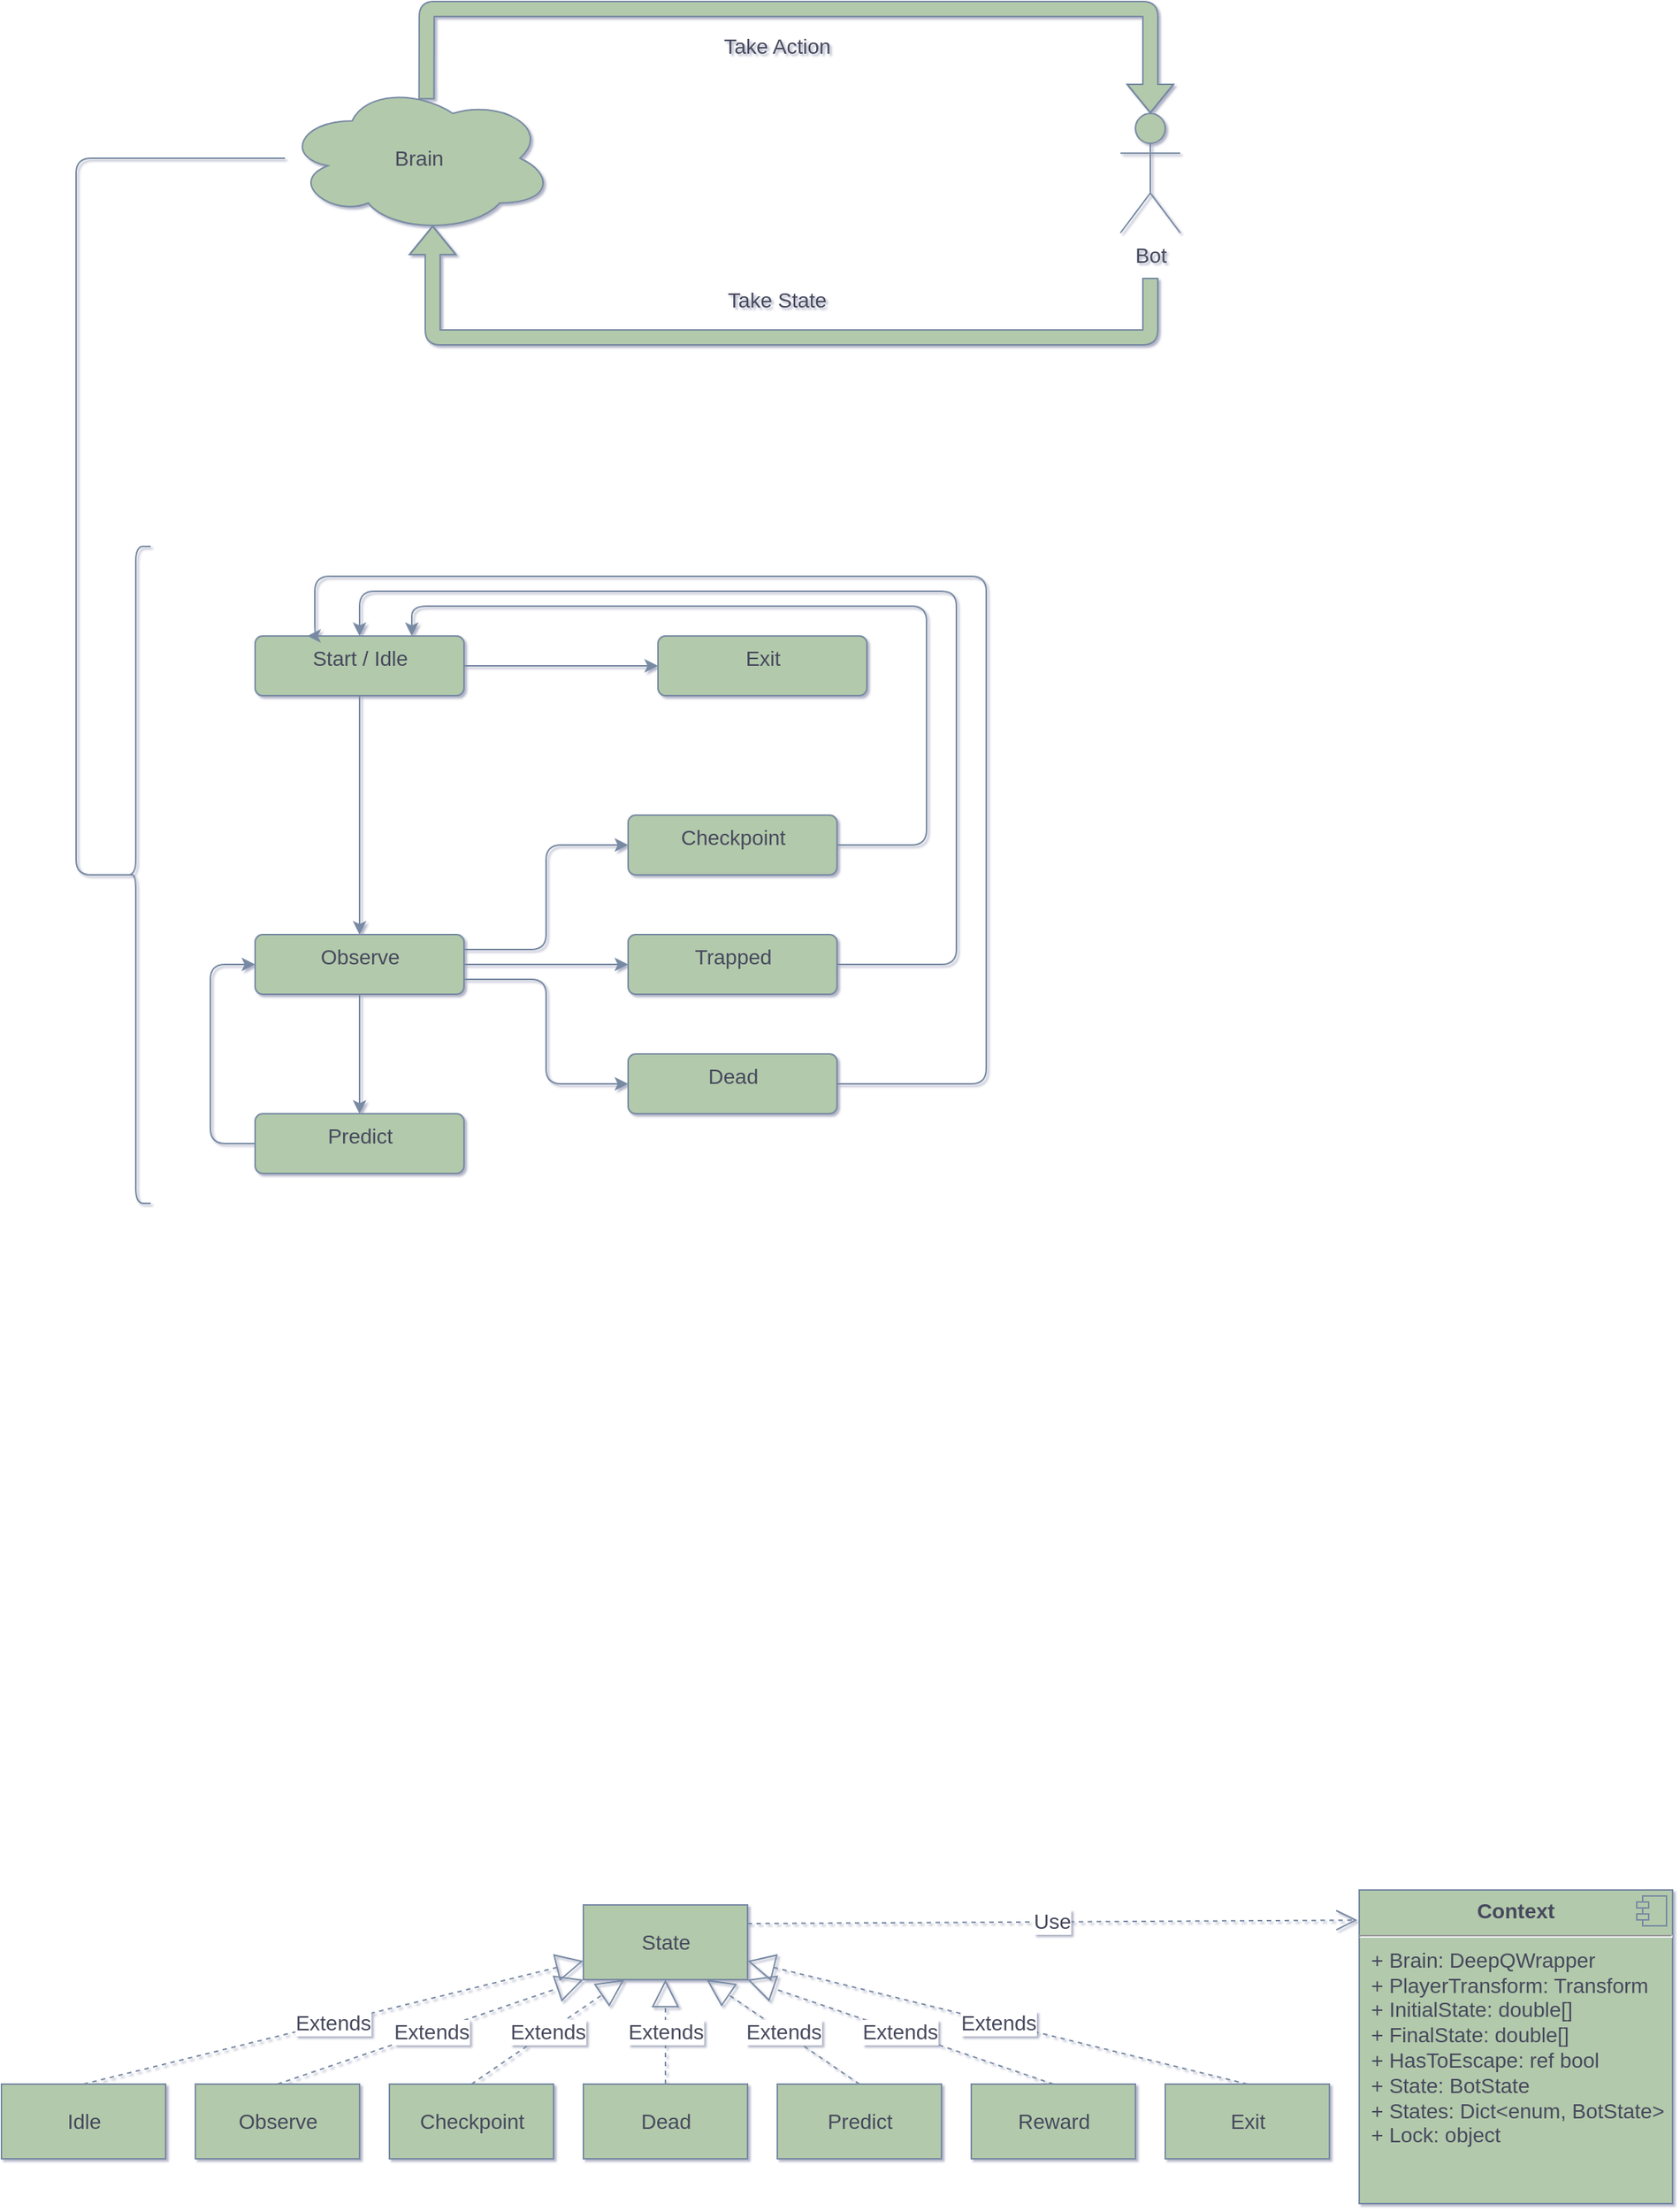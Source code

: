 <mxfile version="17.4.2" type="device"><diagram id="iCsuiFuQf3MJoZ6lKrPw" name="Page-1"><mxGraphModel dx="1102" dy="857" grid="1" gridSize="10" guides="1" tooltips="1" connect="1" arrows="1" fold="1" page="1" pageScale="1" pageWidth="1169" pageHeight="1654" math="0" shadow="1"><root><mxCell id="0"/><mxCell id="1" parent="0"/><mxCell id="KEx6jait5YToBHaotBIs-1" value="&lt;font style=&quot;font-size: 14px&quot;&gt;Bot&lt;br&gt;&lt;/font&gt;" style="shape=umlActor;verticalLabelPosition=bottom;verticalAlign=top;html=1;outlineConnect=0;rounded=0;sketch=0;fontColor=#46495D;strokeColor=#788AA3;fillColor=#B2C9AB;" parent="1" vertex="1"><mxGeometry x="760" y="200" width="40" height="80" as="geometry"/></mxCell><mxCell id="KEx6jait5YToBHaotBIs-56" style="edgeStyle=orthogonalEdgeStyle;rounded=1;sketch=0;orthogonalLoop=1;jettySize=auto;html=1;entryX=0.1;entryY=0.5;entryDx=0;entryDy=0;entryPerimeter=0;fontSize=14;fontColor=#46495D;strokeColor=#788AA3;strokeWidth=1;fillColor=#B2C9AB;elbow=vertical;endArrow=none;endFill=0;" parent="1" source="KEx6jait5YToBHaotBIs-2" target="KEx6jait5YToBHaotBIs-55" edge="1"><mxGeometry relative="1" as="geometry"><Array as="points"><mxPoint x="60" y="230"/><mxPoint x="60" y="710"/></Array></mxGeometry></mxCell><mxCell id="KEx6jait5YToBHaotBIs-2" value="" style="ellipse;shape=cloud;whiteSpace=wrap;html=1;rounded=0;sketch=0;fontColor=#46495D;strokeColor=#788AA3;fillColor=#B2C9AB;" parent="1" vertex="1"><mxGeometry x="200" y="180" width="180" height="100" as="geometry"/></mxCell><mxCell id="KEx6jait5YToBHaotBIs-7" value="" style="curved=1;endArrow=classic;html=1;rounded=1;sketch=0;fontColor=#46495D;strokeColor=#788AA3;fillColor=#B2C9AB;shape=flexArrow;elbow=vertical;strokeWidth=1;exitX=0.527;exitY=0.106;exitDx=0;exitDy=0;exitPerimeter=0;entryX=0.5;entryY=0;entryDx=0;entryDy=0;entryPerimeter=0;" parent="1" source="KEx6jait5YToBHaotBIs-2" target="KEx6jait5YToBHaotBIs-1" edge="1"><mxGeometry width="50" height="50" relative="1" as="geometry"><mxPoint x="290" y="170" as="sourcePoint"/><mxPoint x="780" y="180" as="targetPoint"/><Array as="points"><mxPoint x="295" y="130"/><mxPoint x="780" y="130"/></Array></mxGeometry></mxCell><mxCell id="KEx6jait5YToBHaotBIs-8" value="" style="curved=1;endArrow=classic;html=1;rounded=1;sketch=0;fontColor=#46495D;strokeColor=#788AA3;strokeWidth=1;fillColor=#B2C9AB;shape=flexArrow;elbow=vertical;entryX=0.55;entryY=0.95;entryDx=0;entryDy=0;entryPerimeter=0;" parent="1" target="KEx6jait5YToBHaotBIs-2" edge="1"><mxGeometry width="50" height="50" relative="1" as="geometry"><mxPoint x="780" y="310" as="sourcePoint"/><mxPoint x="590" y="350" as="targetPoint"/><Array as="points"><mxPoint x="780" y="350"/><mxPoint x="299" y="350"/></Array></mxGeometry></mxCell><mxCell id="KEx6jait5YToBHaotBIs-9" value="&lt;font style=&quot;font-size: 14px&quot;&gt;Brain&lt;/font&gt;" style="text;html=1;strokeColor=none;fillColor=none;align=center;verticalAlign=middle;whiteSpace=wrap;rounded=0;sketch=0;fontColor=#46495D;" parent="1" vertex="1"><mxGeometry x="260" y="215" width="60" height="30" as="geometry"/></mxCell><mxCell id="KEx6jait5YToBHaotBIs-10" value="Take State" style="text;html=1;strokeColor=none;fillColor=none;align=center;verticalAlign=middle;whiteSpace=wrap;rounded=0;sketch=0;fontSize=14;fontColor=#46495D;" parent="1" vertex="1"><mxGeometry x="490" y="310" width="80" height="30" as="geometry"/></mxCell><mxCell id="KEx6jait5YToBHaotBIs-11" value="Take Action" style="text;html=1;strokeColor=none;fillColor=none;align=center;verticalAlign=middle;whiteSpace=wrap;rounded=0;sketch=0;fontSize=14;fontColor=#46495D;" parent="1" vertex="1"><mxGeometry x="485" y="140" width="90" height="30" as="geometry"/></mxCell><mxCell id="4pqKqnPh9DNTyT3OFcwn-12" style="edgeStyle=orthogonalEdgeStyle;rounded=1;sketch=0;orthogonalLoop=1;jettySize=auto;html=1;entryX=0;entryY=0.5;entryDx=0;entryDy=0;fontColor=#46495D;strokeColor=#788AA3;fillColor=#B2C9AB;elbow=vertical;" parent="1" source="KEx6jait5YToBHaotBIs-30" target="TCNMD2DaGpju5UeUTW1a-1" edge="1"><mxGeometry relative="1" as="geometry"/></mxCell><mxCell id="4pqKqnPh9DNTyT3OFcwn-14" style="edgeStyle=orthogonalEdgeStyle;rounded=1;sketch=0;orthogonalLoop=1;jettySize=auto;html=1;entryX=0.5;entryY=0;entryDx=0;entryDy=0;fontColor=#46495D;strokeColor=#788AA3;fillColor=#B2C9AB;elbow=vertical;" parent="1" source="KEx6jait5YToBHaotBIs-30" target="KEx6jait5YToBHaotBIs-31" edge="1"><mxGeometry relative="1" as="geometry"/></mxCell><mxCell id="KEx6jait5YToBHaotBIs-30" value="Start / Idle" style="html=1;align=center;verticalAlign=top;rounded=1;absoluteArcSize=1;arcSize=10;dashed=0;sketch=0;fontSize=14;fontColor=#46495D;strokeColor=#788AA3;fillColor=#B2C9AB;" parent="1" vertex="1"><mxGeometry x="180" y="550" width="140" height="40" as="geometry"/></mxCell><mxCell id="4pqKqnPh9DNTyT3OFcwn-2" style="edgeStyle=orthogonalEdgeStyle;rounded=0;orthogonalLoop=1;jettySize=auto;html=1;entryX=0.5;entryY=0;entryDx=0;entryDy=0;strokeColor=#788AA3;fontColor=#46495D;" parent="1" source="KEx6jait5YToBHaotBIs-31" target="KEx6jait5YToBHaotBIs-36" edge="1"><mxGeometry relative="1" as="geometry"/></mxCell><mxCell id="4pqKqnPh9DNTyT3OFcwn-6" style="edgeStyle=orthogonalEdgeStyle;rounded=1;sketch=0;orthogonalLoop=1;jettySize=auto;elbow=vertical;html=1;entryX=0;entryY=0.5;entryDx=0;entryDy=0;fontColor=#46495D;strokeColor=#788AA3;fillColor=#B2C9AB;" parent="1" source="KEx6jait5YToBHaotBIs-31" target="4pqKqnPh9DNTyT3OFcwn-1" edge="1"><mxGeometry relative="1" as="geometry"/></mxCell><mxCell id="4pqKqnPh9DNTyT3OFcwn-7" style="edgeStyle=orthogonalEdgeStyle;rounded=1;sketch=0;orthogonalLoop=1;jettySize=auto;html=1;entryX=0;entryY=0.5;entryDx=0;entryDy=0;fontColor=#46495D;strokeColor=#788AA3;fillColor=#B2C9AB;elbow=vertical;exitX=1;exitY=0.25;exitDx=0;exitDy=0;" parent="1" source="KEx6jait5YToBHaotBIs-31" target="KEx6jait5YToBHaotBIs-33" edge="1"><mxGeometry relative="1" as="geometry"/></mxCell><mxCell id="4pqKqnPh9DNTyT3OFcwn-8" style="edgeStyle=orthogonalEdgeStyle;rounded=1;sketch=0;orthogonalLoop=1;jettySize=auto;html=1;exitX=1;exitY=0.75;exitDx=0;exitDy=0;entryX=0;entryY=0.5;entryDx=0;entryDy=0;fontColor=#46495D;strokeColor=#788AA3;fillColor=#B2C9AB;elbow=vertical;" parent="1" source="KEx6jait5YToBHaotBIs-31" target="KEx6jait5YToBHaotBIs-34" edge="1"><mxGeometry relative="1" as="geometry"/></mxCell><mxCell id="KEx6jait5YToBHaotBIs-31" value="Observe" style="html=1;align=center;verticalAlign=top;rounded=1;absoluteArcSize=1;arcSize=10;dashed=0;sketch=0;fontSize=14;fontColor=#46495D;strokeColor=#788AA3;fillColor=#B2C9AB;" parent="1" vertex="1"><mxGeometry x="180" y="750" width="140" height="40" as="geometry"/></mxCell><mxCell id="4pqKqnPh9DNTyT3OFcwn-9" style="edgeStyle=orthogonalEdgeStyle;rounded=1;sketch=0;orthogonalLoop=1;jettySize=auto;html=1;entryX=0.75;entryY=0;entryDx=0;entryDy=0;fontColor=#46495D;strokeColor=#788AA3;fillColor=#B2C9AB;elbow=vertical;" parent="1" source="KEx6jait5YToBHaotBIs-33" target="KEx6jait5YToBHaotBIs-30" edge="1"><mxGeometry relative="1" as="geometry"><Array as="points"><mxPoint x="630" y="690"/><mxPoint x="630" y="530"/><mxPoint x="285" y="530"/></Array></mxGeometry></mxCell><mxCell id="KEx6jait5YToBHaotBIs-33" value="Checkpoint" style="html=1;align=center;verticalAlign=top;rounded=1;absoluteArcSize=1;arcSize=10;dashed=0;sketch=0;fontSize=14;fontColor=#46495D;strokeColor=#788AA3;fillColor=#B2C9AB;" parent="1" vertex="1"><mxGeometry x="430" y="670" width="140" height="40" as="geometry"/></mxCell><mxCell id="4pqKqnPh9DNTyT3OFcwn-11" style="edgeStyle=orthogonalEdgeStyle;rounded=1;sketch=0;orthogonalLoop=1;jettySize=auto;html=1;entryX=0.25;entryY=0;entryDx=0;entryDy=0;fontColor=#46495D;strokeColor=#788AA3;fillColor=#B2C9AB;elbow=vertical;" parent="1" source="KEx6jait5YToBHaotBIs-34" target="KEx6jait5YToBHaotBIs-30" edge="1"><mxGeometry relative="1" as="geometry"><Array as="points"><mxPoint x="670" y="850"/><mxPoint x="670" y="510"/><mxPoint x="220" y="510"/><mxPoint x="220" y="550"/></Array></mxGeometry></mxCell><mxCell id="KEx6jait5YToBHaotBIs-34" value="Dead" style="html=1;align=center;verticalAlign=top;rounded=1;absoluteArcSize=1;arcSize=10;dashed=0;sketch=0;fontSize=14;fontColor=#46495D;strokeColor=#788AA3;fillColor=#B2C9AB;" parent="1" vertex="1"><mxGeometry x="430" y="830" width="140" height="40" as="geometry"/></mxCell><mxCell id="4pqKqnPh9DNTyT3OFcwn-4" style="edgeStyle=elbowEdgeStyle;rounded=1;sketch=0;orthogonalLoop=1;jettySize=auto;html=1;entryX=0;entryY=0.5;entryDx=0;entryDy=0;fontColor=#46495D;strokeColor=#788AA3;fillColor=#B2C9AB;elbow=vertical;" parent="1" source="KEx6jait5YToBHaotBIs-36" target="KEx6jait5YToBHaotBIs-31" edge="1"><mxGeometry relative="1" as="geometry"><Array as="points"><mxPoint x="150" y="840"/><mxPoint x="250" y="920"/></Array></mxGeometry></mxCell><mxCell id="KEx6jait5YToBHaotBIs-36" value="Predict" style="html=1;align=center;verticalAlign=top;rounded=1;absoluteArcSize=1;arcSize=10;dashed=0;sketch=0;fontSize=14;fontColor=#46495D;strokeColor=#788AA3;fillColor=#B2C9AB;" parent="1" vertex="1"><mxGeometry x="180" y="870" width="140" height="40" as="geometry"/></mxCell><mxCell id="KEx6jait5YToBHaotBIs-55" value="" style="shape=curlyBracket;whiteSpace=wrap;html=1;rounded=1;sketch=0;fontSize=14;fontColor=#46495D;strokeColor=#788AA3;fillColor=#B2C9AB;" parent="1" vertex="1"><mxGeometry x="90" y="490" width="20" height="440" as="geometry"/></mxCell><mxCell id="KEx6jait5YToBHaotBIs-60" value="&lt;p style=&quot;margin: 0px ; margin-top: 6px ; text-align: center&quot;&gt;&lt;b&gt;Context&lt;/b&gt;&lt;/p&gt;&lt;hr&gt;&lt;p style=&quot;margin: 0px ; margin-left: 8px&quot;&gt;+ Brain: DeepQWrapper&lt;/p&gt;&lt;p style=&quot;margin: 0px ; margin-left: 8px&quot;&gt;+ PlayerTransform: Transform&lt;br&gt;+ InitialState: double[]&lt;/p&gt;&lt;p style=&quot;margin: 0px ; margin-left: 8px&quot;&gt;+ FinalState: double[]&lt;/p&gt;&lt;p style=&quot;margin: 0px ; margin-left: 8px&quot;&gt;+ HasToEscape: ref bool&lt;/p&gt;&lt;p style=&quot;margin: 0px ; margin-left: 8px&quot;&gt;+ State: BotState&lt;/p&gt;&lt;p style=&quot;margin: 0px ; margin-left: 8px&quot;&gt;+ States: Dict&amp;lt;enum, BotState&amp;gt;&lt;/p&gt;&lt;p style=&quot;margin: 0px ; margin-left: 8px&quot;&gt;+ Lock: object&lt;/p&gt;" style="align=left;overflow=fill;html=1;dropTarget=0;rounded=0;sketch=0;fontSize=14;fontColor=#46495D;strokeColor=#788AA3;fillColor=#B2C9AB;" parent="1" vertex="1"><mxGeometry x="920" y="1390" width="210" height="210" as="geometry"/></mxCell><mxCell id="KEx6jait5YToBHaotBIs-61" value="" style="shape=component;jettyWidth=8;jettyHeight=4;rounded=0;sketch=0;fontSize=14;fontColor=#46495D;strokeColor=#788AA3;fillColor=#B2C9AB;" parent="KEx6jait5YToBHaotBIs-60" vertex="1"><mxGeometry x="1" width="20" height="20" relative="1" as="geometry"><mxPoint x="-24" y="4" as="offset"/></mxGeometry></mxCell><mxCell id="KEx6jait5YToBHaotBIs-62" value="State" style="html=1;rounded=0;sketch=0;fontSize=14;fontColor=#46495D;strokeColor=#788AA3;fillColor=#B2C9AB;" parent="1" vertex="1"><mxGeometry x="400" y="1400" width="110" height="50" as="geometry"/></mxCell><mxCell id="KEx6jait5YToBHaotBIs-63" value="Observe" style="html=1;rounded=0;sketch=0;fontSize=14;fontColor=#46495D;strokeColor=#788AA3;fillColor=#B2C9AB;" parent="1" vertex="1"><mxGeometry x="140" y="1520" width="110" height="50" as="geometry"/></mxCell><mxCell id="KEx6jait5YToBHaotBIs-64" value="Checkpoint" style="html=1;rounded=0;sketch=0;fontSize=14;fontColor=#46495D;strokeColor=#788AA3;fillColor=#B2C9AB;" parent="1" vertex="1"><mxGeometry x="270" y="1520" width="110" height="50" as="geometry"/></mxCell><mxCell id="KEx6jait5YToBHaotBIs-65" value="Dead" style="html=1;rounded=0;sketch=0;fontSize=14;fontColor=#46495D;strokeColor=#788AA3;fillColor=#B2C9AB;" parent="1" vertex="1"><mxGeometry x="400" y="1520" width="110" height="50" as="geometry"/></mxCell><mxCell id="KEx6jait5YToBHaotBIs-66" value="Predict" style="html=1;rounded=0;sketch=0;fontSize=14;fontColor=#46495D;strokeColor=#788AA3;fillColor=#B2C9AB;" parent="1" vertex="1"><mxGeometry x="530" y="1520" width="110" height="50" as="geometry"/></mxCell><mxCell id="KEx6jait5YToBHaotBIs-67" value="Reward" style="html=1;rounded=0;sketch=0;fontSize=14;fontColor=#46495D;strokeColor=#788AA3;fillColor=#B2C9AB;" parent="1" vertex="1"><mxGeometry x="660" y="1520" width="110" height="50" as="geometry"/></mxCell><mxCell id="KEx6jait5YToBHaotBIs-68" value="Extends" style="endArrow=block;endSize=16;endFill=0;html=1;rounded=1;dashed=1;sketch=0;fontSize=14;fontColor=#46495D;strokeColor=#788AA3;strokeWidth=1;fillColor=#B2C9AB;elbow=vertical;entryX=0;entryY=1;entryDx=0;entryDy=0;exitX=0.5;exitY=0;exitDx=0;exitDy=0;" parent="1" source="KEx6jait5YToBHaotBIs-63" target="KEx6jait5YToBHaotBIs-62" edge="1"><mxGeometry width="160" relative="1" as="geometry"><mxPoint x="160" y="1470" as="sourcePoint"/><mxPoint x="320" y="1470" as="targetPoint"/></mxGeometry></mxCell><mxCell id="KEx6jait5YToBHaotBIs-69" value="Extends" style="endArrow=block;endSize=16;endFill=0;html=1;rounded=1;dashed=1;sketch=0;fontSize=14;fontColor=#46495D;strokeColor=#788AA3;strokeWidth=1;fillColor=#B2C9AB;elbow=vertical;entryX=0.25;entryY=1;entryDx=0;entryDy=0;exitX=0.5;exitY=0;exitDx=0;exitDy=0;" parent="1" source="KEx6jait5YToBHaotBIs-64" target="KEx6jait5YToBHaotBIs-62" edge="1"><mxGeometry width="160" relative="1" as="geometry"><mxPoint x="260" y="1480" as="sourcePoint"/><mxPoint x="420" y="1480" as="targetPoint"/></mxGeometry></mxCell><mxCell id="KEx6jait5YToBHaotBIs-70" value="Extends" style="endArrow=block;endSize=16;endFill=0;html=1;rounded=1;dashed=1;sketch=0;fontSize=14;fontColor=#46495D;strokeColor=#788AA3;strokeWidth=1;fillColor=#B2C9AB;elbow=vertical;entryX=0.5;entryY=1;entryDx=0;entryDy=0;exitX=0.5;exitY=0;exitDx=0;exitDy=0;" parent="1" source="KEx6jait5YToBHaotBIs-65" target="KEx6jait5YToBHaotBIs-62" edge="1"><mxGeometry width="160" relative="1" as="geometry"><mxPoint x="360" y="1490" as="sourcePoint"/><mxPoint x="520" y="1490" as="targetPoint"/></mxGeometry></mxCell><mxCell id="KEx6jait5YToBHaotBIs-71" value="Extends" style="endArrow=block;endSize=16;endFill=0;html=1;rounded=1;dashed=1;sketch=0;fontSize=14;fontColor=#46495D;strokeColor=#788AA3;strokeWidth=1;fillColor=#B2C9AB;elbow=vertical;exitX=0.5;exitY=0;exitDx=0;exitDy=0;entryX=0.75;entryY=1;entryDx=0;entryDy=0;" parent="1" source="KEx6jait5YToBHaotBIs-66" target="KEx6jait5YToBHaotBIs-62" edge="1"><mxGeometry width="160" relative="1" as="geometry"><mxPoint x="490" y="1460" as="sourcePoint"/><mxPoint x="650" y="1460" as="targetPoint"/></mxGeometry></mxCell><mxCell id="KEx6jait5YToBHaotBIs-72" value="Extends" style="endArrow=block;endSize=16;endFill=0;html=1;rounded=1;dashed=1;sketch=0;fontSize=14;fontColor=#46495D;strokeColor=#788AA3;strokeWidth=1;fillColor=#B2C9AB;elbow=vertical;exitX=0.5;exitY=0;exitDx=0;exitDy=0;entryX=1;entryY=1;entryDx=0;entryDy=0;" parent="1" source="KEx6jait5YToBHaotBIs-67" target="KEx6jait5YToBHaotBIs-62" edge="1"><mxGeometry width="160" relative="1" as="geometry"><mxPoint x="690" y="1450" as="sourcePoint"/><mxPoint x="850" y="1450" as="targetPoint"/></mxGeometry></mxCell><mxCell id="KEx6jait5YToBHaotBIs-73" value="Use" style="endArrow=open;endSize=12;dashed=1;html=1;rounded=1;sketch=0;fontSize=14;fontColor=#46495D;strokeColor=#788AA3;strokeWidth=1;fillColor=#B2C9AB;elbow=vertical;entryX=-0.006;entryY=0.096;entryDx=0;entryDy=0;entryPerimeter=0;exitX=1;exitY=0.25;exitDx=0;exitDy=0;" parent="1" source="KEx6jait5YToBHaotBIs-62" target="KEx6jait5YToBHaotBIs-60" edge="1"><mxGeometry width="160" relative="1" as="geometry"><mxPoint x="420" y="1406" as="sourcePoint"/><mxPoint x="630" y="1410" as="targetPoint"/></mxGeometry></mxCell><mxCell id="TCNMD2DaGpju5UeUTW1a-1" value="Exit" style="html=1;align=center;verticalAlign=top;rounded=1;absoluteArcSize=1;arcSize=10;dashed=0;sketch=0;fontSize=14;fontColor=#46495D;strokeColor=#788AA3;fillColor=#B2C9AB;" parent="1" vertex="1"><mxGeometry x="450" y="550" width="140" height="40" as="geometry"/></mxCell><mxCell id="TCNMD2DaGpju5UeUTW1a-3" value="Exit" style="html=1;rounded=0;sketch=0;fontSize=14;fontColor=#46495D;strokeColor=#788AA3;fillColor=#B2C9AB;" parent="1" vertex="1"><mxGeometry x="790" y="1520" width="110" height="50" as="geometry"/></mxCell><mxCell id="TCNMD2DaGpju5UeUTW1a-4" value="Extends" style="endArrow=block;endSize=16;endFill=0;html=1;rounded=1;dashed=1;sketch=0;fontSize=14;fontColor=#46495D;strokeColor=#788AA3;strokeWidth=1;fillColor=#B2C9AB;elbow=vertical;exitX=0.5;exitY=0;exitDx=0;exitDy=0;entryX=1;entryY=0.75;entryDx=0;entryDy=0;" parent="1" source="TCNMD2DaGpju5UeUTW1a-3" target="KEx6jait5YToBHaotBIs-62" edge="1"><mxGeometry width="160" relative="1" as="geometry"><mxPoint x="725" y="1530" as="sourcePoint"/><mxPoint x="520" y="1460" as="targetPoint"/></mxGeometry></mxCell><mxCell id="TCNMD2DaGpju5UeUTW1a-5" value="Idle" style="html=1;rounded=0;sketch=0;fontSize=14;fontColor=#46495D;strokeColor=#788AA3;fillColor=#B2C9AB;" parent="1" vertex="1"><mxGeometry x="10" y="1520" width="110" height="50" as="geometry"/></mxCell><mxCell id="TCNMD2DaGpju5UeUTW1a-6" value="Extends" style="endArrow=block;endSize=16;endFill=0;html=1;rounded=1;dashed=1;sketch=0;fontSize=14;fontColor=#46495D;strokeColor=#788AA3;strokeWidth=1;fillColor=#B2C9AB;elbow=vertical;entryX=0;entryY=0.75;entryDx=0;entryDy=0;exitX=0.5;exitY=0;exitDx=0;exitDy=0;" parent="1" source="TCNMD2DaGpju5UeUTW1a-5" target="KEx6jait5YToBHaotBIs-62" edge="1"><mxGeometry width="160" relative="1" as="geometry"><mxPoint x="205" y="1530" as="sourcePoint"/><mxPoint x="410" y="1460" as="targetPoint"/></mxGeometry></mxCell><mxCell id="4pqKqnPh9DNTyT3OFcwn-10" style="edgeStyle=orthogonalEdgeStyle;rounded=1;sketch=0;orthogonalLoop=1;jettySize=auto;html=1;entryX=0.5;entryY=0;entryDx=0;entryDy=0;fontColor=#46495D;strokeColor=#788AA3;fillColor=#B2C9AB;elbow=vertical;" parent="1" source="4pqKqnPh9DNTyT3OFcwn-1" target="KEx6jait5YToBHaotBIs-30" edge="1"><mxGeometry relative="1" as="geometry"><Array as="points"><mxPoint x="650" y="770"/><mxPoint x="650" y="520"/><mxPoint x="250" y="520"/></Array></mxGeometry></mxCell><mxCell id="4pqKqnPh9DNTyT3OFcwn-1" value="Trapped" style="html=1;align=center;verticalAlign=top;rounded=1;absoluteArcSize=1;arcSize=10;dashed=0;sketch=0;fontSize=14;fontColor=#46495D;strokeColor=#788AA3;fillColor=#B2C9AB;" parent="1" vertex="1"><mxGeometry x="430" y="750" width="140" height="40" as="geometry"/></mxCell></root></mxGraphModel></diagram></mxfile>